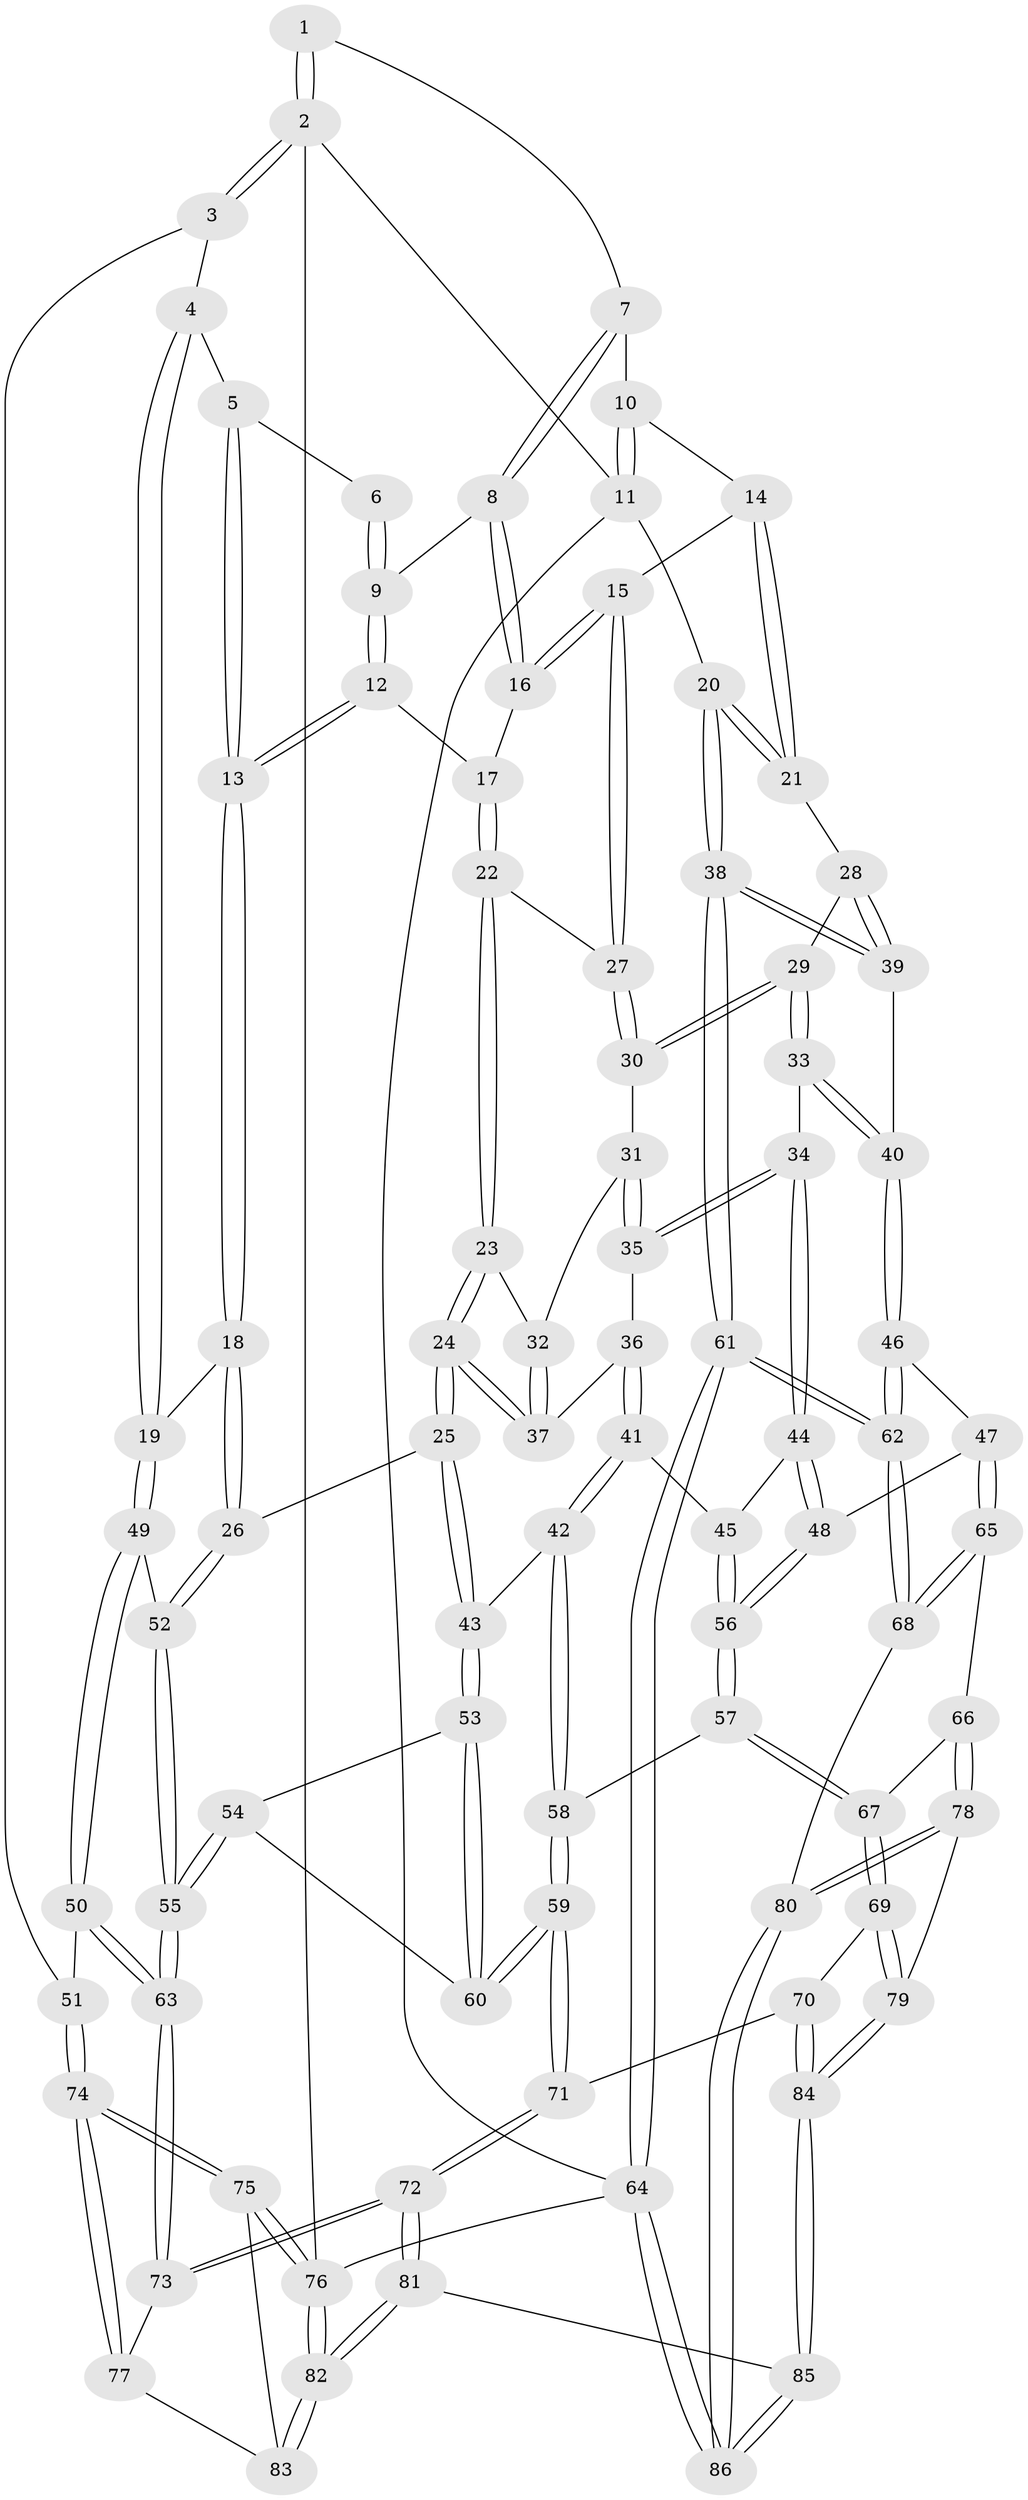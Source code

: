 // coarse degree distribution, {3: 0.46153846153846156, 6: 0.019230769230769232, 2: 0.057692307692307696, 4: 0.46153846153846156}
// Generated by graph-tools (version 1.1) at 2025/38/03/04/25 23:38:24]
// undirected, 86 vertices, 212 edges
graph export_dot {
  node [color=gray90,style=filled];
  1 [pos="+0.3278032631621986+0"];
  2 [pos="+0+0"];
  3 [pos="+0+0"];
  4 [pos="+0.021613763496712676+0.10596856516316597"];
  5 [pos="+0.20316461500549798+0.07453758409176278"];
  6 [pos="+0.3130921989937785+0"];
  7 [pos="+0.6424482863053863+0"];
  8 [pos="+0.6093812244860258+0.056637010534056946"];
  9 [pos="+0.3856933600512363+0.13081947486133955"];
  10 [pos="+1+0"];
  11 [pos="+1+0"];
  12 [pos="+0.37311505608387585+0.22642822346719518"];
  13 [pos="+0.26272589066618673+0.2841010715473568"];
  14 [pos="+0.8519903451200863+0.22200686767286296"];
  15 [pos="+0.7108468753315897+0.24032664788811237"];
  16 [pos="+0.6125379964211155+0.11424980030348644"];
  17 [pos="+0.47452077792638414+0.24958622758480725"];
  18 [pos="+0.19912849864466173+0.38002888388922756"];
  19 [pos="+0.18077755338648377+0.3858556898918632"];
  20 [pos="+1+0.409729423511841"];
  21 [pos="+0.9112919404228841+0.30431637529143735"];
  22 [pos="+0.49192222436738403+0.2801433350170581"];
  23 [pos="+0.5143793282361564+0.3318772886302243"];
  24 [pos="+0.427394538349986+0.505162074672363"];
  25 [pos="+0.4263527905921881+0.5064423104238748"];
  26 [pos="+0.39844071081292975+0.49861463244972054"];
  27 [pos="+0.7075822270064576+0.24778419352066008"];
  28 [pos="+0.8603181140372534+0.371061058113801"];
  29 [pos="+0.7920258949278787+0.41828624764102057"];
  30 [pos="+0.6988931677310399+0.27341766340875634"];
  31 [pos="+0.6883461537526088+0.28736455381665565"];
  32 [pos="+0.5733698177052786+0.34584451774784897"];
  33 [pos="+0.7629408926340381+0.47251795711482353"];
  34 [pos="+0.7126898664431759+0.4715698571021049"];
  35 [pos="+0.6780110155899739+0.445883740828047"];
  36 [pos="+0.6418226938488514+0.4433302084530681"];
  37 [pos="+0.6136130277665887+0.42782400875760757"];
  38 [pos="+1+0.5058030479429096"];
  39 [pos="+0.9217194196250822+0.5608436460300732"];
  40 [pos="+0.8563576577683961+0.5877060129382982"];
  41 [pos="+0.5496324064235202+0.5731936519715488"];
  42 [pos="+0.5197149519538146+0.5726280961038235"];
  43 [pos="+0.443312251317105+0.5316485013495388"];
  44 [pos="+0.6683959923858344+0.550815684217205"];
  45 [pos="+0.5565745162429043+0.5754150650909209"];
  46 [pos="+0.8312030239169901+0.6371437261718126"];
  47 [pos="+0.8270165120598111+0.6411045767057075"];
  48 [pos="+0.7249789953682152+0.6551592257285974"];
  49 [pos="+0.1661854085869348+0.39695642505420753"];
  50 [pos="+0+0.5217864633984356"];
  51 [pos="+0+0.5331781680419441"];
  52 [pos="+0.2750095916346157+0.6612632087034892"];
  53 [pos="+0.43080897084133984+0.5766349344176084"];
  54 [pos="+0.3468840187224771+0.6982208383577015"];
  55 [pos="+0.26047508760611815+0.7273123292862025"];
  56 [pos="+0.6683281416891088+0.694705337945062"];
  57 [pos="+0.662781832200518+0.7073636595862337"];
  58 [pos="+0.5304148598787342+0.7268583397819035"];
  59 [pos="+0.4823709054143096+0.7892326085249637"];
  60 [pos="+0.4440213705934459+0.7367960205745442"];
  61 [pos="+1+0.9521695689964867"];
  62 [pos="+1+0.9108626796134593"];
  63 [pos="+0.23615600402535636+0.7551314021185128"];
  64 [pos="+1+1"];
  65 [pos="+0.8208928037321255+0.8092405870694691"];
  66 [pos="+0.7505555579628593+0.8402862856853442"];
  67 [pos="+0.6710316643944418+0.7614230214408587"];
  68 [pos="+0.9712265629419806+0.8845065085640667"];
  69 [pos="+0.5584756477979224+0.8596187638984198"];
  70 [pos="+0.5289207315204295+0.8633153948536124"];
  71 [pos="+0.47754965068343713+0.8427768824754114"];
  72 [pos="+0.408042578462421+0.8828224647707206"];
  73 [pos="+0.24022813113953184+0.8025665847389976"];
  74 [pos="+0+0.8238357270881721"];
  75 [pos="+0+0.8680223127118217"];
  76 [pos="+0+1"];
  77 [pos="+0.2024905857401946+0.8441636737724458"];
  78 [pos="+0.7240318356854318+0.9037004091849857"];
  79 [pos="+0.7023850292403093+0.9158277015964887"];
  80 [pos="+0.8039151270715317+0.9712673976987108"];
  81 [pos="+0.35179135173064763+1"];
  82 [pos="+0.257864049560191+1"];
  83 [pos="+0.17707821619293854+0.9747358972263578"];
  84 [pos="+0.6151421167656027+1"];
  85 [pos="+0.6025871459608488+1"];
  86 [pos="+0.8106271533002253+1"];
  1 -- 2;
  1 -- 2;
  1 -- 7;
  2 -- 3;
  2 -- 3;
  2 -- 11;
  2 -- 76;
  3 -- 4;
  3 -- 51;
  4 -- 5;
  4 -- 19;
  4 -- 19;
  5 -- 6;
  5 -- 13;
  5 -- 13;
  6 -- 9;
  6 -- 9;
  7 -- 8;
  7 -- 8;
  7 -- 10;
  8 -- 9;
  8 -- 16;
  8 -- 16;
  9 -- 12;
  9 -- 12;
  10 -- 11;
  10 -- 11;
  10 -- 14;
  11 -- 20;
  11 -- 64;
  12 -- 13;
  12 -- 13;
  12 -- 17;
  13 -- 18;
  13 -- 18;
  14 -- 15;
  14 -- 21;
  14 -- 21;
  15 -- 16;
  15 -- 16;
  15 -- 27;
  15 -- 27;
  16 -- 17;
  17 -- 22;
  17 -- 22;
  18 -- 19;
  18 -- 26;
  18 -- 26;
  19 -- 49;
  19 -- 49;
  20 -- 21;
  20 -- 21;
  20 -- 38;
  20 -- 38;
  21 -- 28;
  22 -- 23;
  22 -- 23;
  22 -- 27;
  23 -- 24;
  23 -- 24;
  23 -- 32;
  24 -- 25;
  24 -- 25;
  24 -- 37;
  24 -- 37;
  25 -- 26;
  25 -- 43;
  25 -- 43;
  26 -- 52;
  26 -- 52;
  27 -- 30;
  27 -- 30;
  28 -- 29;
  28 -- 39;
  28 -- 39;
  29 -- 30;
  29 -- 30;
  29 -- 33;
  29 -- 33;
  30 -- 31;
  31 -- 32;
  31 -- 35;
  31 -- 35;
  32 -- 37;
  32 -- 37;
  33 -- 34;
  33 -- 40;
  33 -- 40;
  34 -- 35;
  34 -- 35;
  34 -- 44;
  34 -- 44;
  35 -- 36;
  36 -- 37;
  36 -- 41;
  36 -- 41;
  38 -- 39;
  38 -- 39;
  38 -- 61;
  38 -- 61;
  39 -- 40;
  40 -- 46;
  40 -- 46;
  41 -- 42;
  41 -- 42;
  41 -- 45;
  42 -- 43;
  42 -- 58;
  42 -- 58;
  43 -- 53;
  43 -- 53;
  44 -- 45;
  44 -- 48;
  44 -- 48;
  45 -- 56;
  45 -- 56;
  46 -- 47;
  46 -- 62;
  46 -- 62;
  47 -- 48;
  47 -- 65;
  47 -- 65;
  48 -- 56;
  48 -- 56;
  49 -- 50;
  49 -- 50;
  49 -- 52;
  50 -- 51;
  50 -- 63;
  50 -- 63;
  51 -- 74;
  51 -- 74;
  52 -- 55;
  52 -- 55;
  53 -- 54;
  53 -- 60;
  53 -- 60;
  54 -- 55;
  54 -- 55;
  54 -- 60;
  55 -- 63;
  55 -- 63;
  56 -- 57;
  56 -- 57;
  57 -- 58;
  57 -- 67;
  57 -- 67;
  58 -- 59;
  58 -- 59;
  59 -- 60;
  59 -- 60;
  59 -- 71;
  59 -- 71;
  61 -- 62;
  61 -- 62;
  61 -- 64;
  61 -- 64;
  62 -- 68;
  62 -- 68;
  63 -- 73;
  63 -- 73;
  64 -- 86;
  64 -- 86;
  64 -- 76;
  65 -- 66;
  65 -- 68;
  65 -- 68;
  66 -- 67;
  66 -- 78;
  66 -- 78;
  67 -- 69;
  67 -- 69;
  68 -- 80;
  69 -- 70;
  69 -- 79;
  69 -- 79;
  70 -- 71;
  70 -- 84;
  70 -- 84;
  71 -- 72;
  71 -- 72;
  72 -- 73;
  72 -- 73;
  72 -- 81;
  72 -- 81;
  73 -- 77;
  74 -- 75;
  74 -- 75;
  74 -- 77;
  74 -- 77;
  75 -- 76;
  75 -- 76;
  75 -- 83;
  76 -- 82;
  76 -- 82;
  77 -- 83;
  78 -- 79;
  78 -- 80;
  78 -- 80;
  79 -- 84;
  79 -- 84;
  80 -- 86;
  80 -- 86;
  81 -- 82;
  81 -- 82;
  81 -- 85;
  82 -- 83;
  82 -- 83;
  84 -- 85;
  84 -- 85;
  85 -- 86;
  85 -- 86;
}

